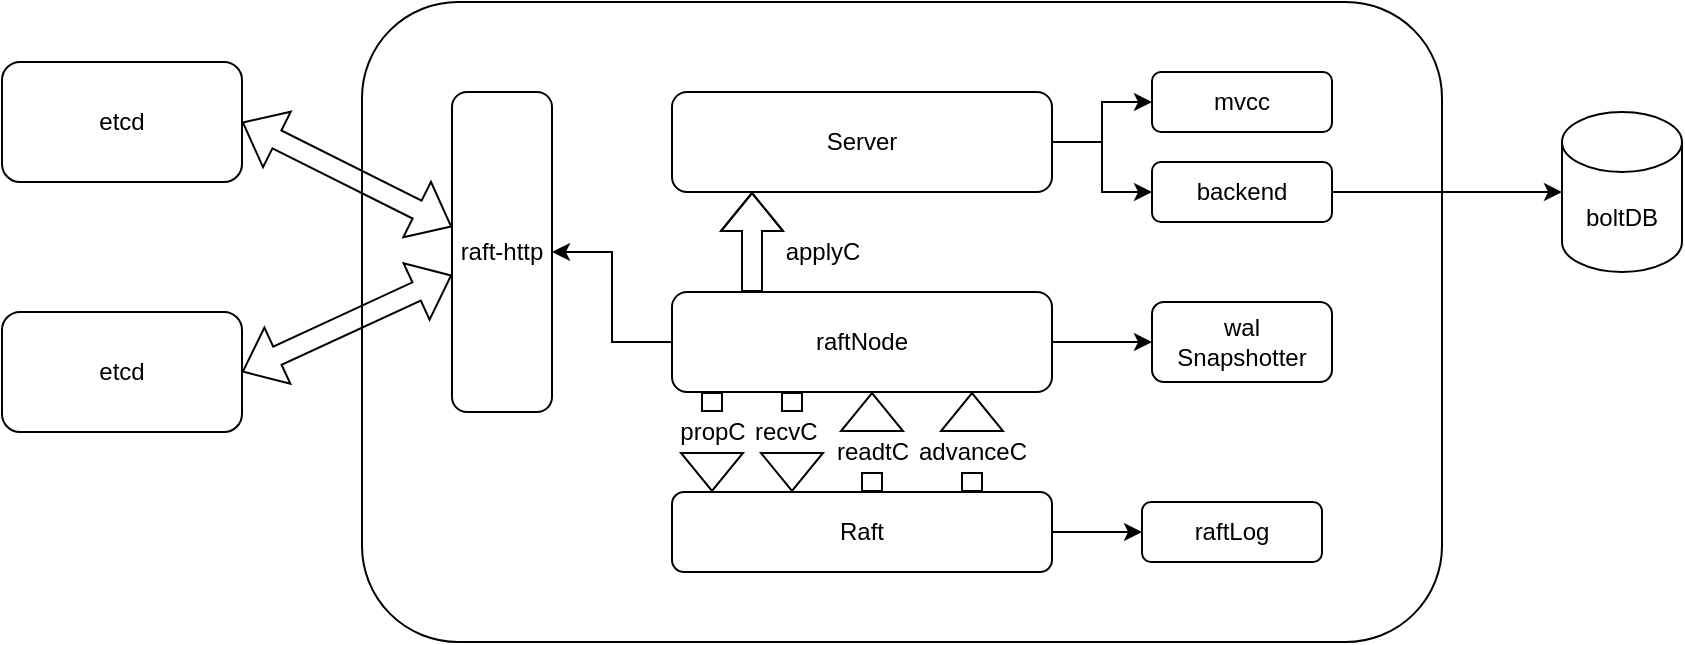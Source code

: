 <mxfile version="15.6.8" type="github">
  <diagram id="XsuQ8nR7xX_qQf-AYgwA" name="第 1 页">
    <mxGraphModel dx="981" dy="526" grid="1" gridSize="5" guides="1" tooltips="1" connect="1" arrows="1" fold="1" page="1" pageScale="1" pageWidth="827" pageHeight="1169" math="0" shadow="0">
      <root>
        <mxCell id="0" />
        <mxCell id="1" parent="0" />
        <mxCell id="WVLH2xlrgRP1fE_CVf-3-1" value="" style="rounded=1;whiteSpace=wrap;html=1;" vertex="1" parent="1">
          <mxGeometry x="375" y="145" width="540" height="320" as="geometry" />
        </mxCell>
        <mxCell id="WVLH2xlrgRP1fE_CVf-3-39" style="edgeStyle=orthogonalEdgeStyle;rounded=0;orthogonalLoop=1;jettySize=auto;html=1;exitX=1;exitY=0.5;exitDx=0;exitDy=0;" edge="1" parent="1" source="WVLH2xlrgRP1fE_CVf-3-2" target="WVLH2xlrgRP1fE_CVf-3-37">
          <mxGeometry relative="1" as="geometry">
            <Array as="points">
              <mxPoint x="745" y="215" />
              <mxPoint x="745" y="195" />
            </Array>
          </mxGeometry>
        </mxCell>
        <mxCell id="WVLH2xlrgRP1fE_CVf-3-2" value="Server" style="rounded=1;whiteSpace=wrap;html=1;" vertex="1" parent="1">
          <mxGeometry x="530" y="190" width="190" height="50" as="geometry" />
        </mxCell>
        <mxCell id="WVLH2xlrgRP1fE_CVf-3-9" style="edgeStyle=orthogonalEdgeStyle;rounded=0;orthogonalLoop=1;jettySize=auto;html=1;exitX=0;exitY=0.5;exitDx=0;exitDy=0;entryX=1;entryY=0.5;entryDx=0;entryDy=0;" edge="1" parent="1" source="WVLH2xlrgRP1fE_CVf-3-3" target="WVLH2xlrgRP1fE_CVf-3-8">
          <mxGeometry relative="1" as="geometry" />
        </mxCell>
        <mxCell id="WVLH2xlrgRP1fE_CVf-3-42" style="edgeStyle=orthogonalEdgeStyle;rounded=0;orthogonalLoop=1;jettySize=auto;html=1;exitX=1;exitY=0.5;exitDx=0;exitDy=0;entryX=0;entryY=0.5;entryDx=0;entryDy=0;" edge="1" parent="1" source="WVLH2xlrgRP1fE_CVf-3-3" target="WVLH2xlrgRP1fE_CVf-3-41">
          <mxGeometry relative="1" as="geometry" />
        </mxCell>
        <mxCell id="WVLH2xlrgRP1fE_CVf-3-3" value="raftNode" style="rounded=1;whiteSpace=wrap;html=1;" vertex="1" parent="1">
          <mxGeometry x="530" y="290" width="190" height="50" as="geometry" />
        </mxCell>
        <mxCell id="WVLH2xlrgRP1fE_CVf-3-44" style="edgeStyle=orthogonalEdgeStyle;rounded=0;orthogonalLoop=1;jettySize=auto;html=1;exitX=1;exitY=0.5;exitDx=0;exitDy=0;entryX=0;entryY=0.5;entryDx=0;entryDy=0;" edge="1" parent="1" source="WVLH2xlrgRP1fE_CVf-3-4" target="WVLH2xlrgRP1fE_CVf-3-43">
          <mxGeometry relative="1" as="geometry" />
        </mxCell>
        <mxCell id="WVLH2xlrgRP1fE_CVf-3-4" value="Raft" style="rounded=1;whiteSpace=wrap;html=1;" vertex="1" parent="1">
          <mxGeometry x="530" y="390" width="190" height="40" as="geometry" />
        </mxCell>
        <mxCell id="WVLH2xlrgRP1fE_CVf-3-8" value="raft-http" style="rounded=1;whiteSpace=wrap;html=1;" vertex="1" parent="1">
          <mxGeometry x="420" y="190" width="50" height="160" as="geometry" />
        </mxCell>
        <mxCell id="WVLH2xlrgRP1fE_CVf-3-12" value="" style="shape=flexArrow;endArrow=classic;html=1;rounded=0;startArrow=none;" edge="1" parent="1" source="WVLH2xlrgRP1fE_CVf-3-22">
          <mxGeometry width="50" height="50" relative="1" as="geometry">
            <mxPoint x="630" y="390" as="sourcePoint" />
            <mxPoint x="630" y="340" as="targetPoint" />
          </mxGeometry>
        </mxCell>
        <mxCell id="WVLH2xlrgRP1fE_CVf-3-14" value="" style="shape=flexArrow;endArrow=classic;html=1;rounded=0;" edge="1" parent="1">
          <mxGeometry width="50" height="50" relative="1" as="geometry">
            <mxPoint x="570" y="290" as="sourcePoint" />
            <mxPoint x="570" y="240" as="targetPoint" />
            <Array as="points">
              <mxPoint x="570" y="260" />
            </Array>
          </mxGeometry>
        </mxCell>
        <mxCell id="WVLH2xlrgRP1fE_CVf-3-16" value="" style="shape=flexArrow;endArrow=classic;html=1;rounded=0;startArrow=none;" edge="1" parent="1" source="WVLH2xlrgRP1fE_CVf-3-19">
          <mxGeometry width="50" height="50" relative="1" as="geometry">
            <mxPoint x="550" y="340" as="sourcePoint" />
            <mxPoint x="550" y="390" as="targetPoint" />
          </mxGeometry>
        </mxCell>
        <mxCell id="WVLH2xlrgRP1fE_CVf-3-18" value="applyC" style="text;html=1;align=center;verticalAlign=middle;resizable=0;points=[];autosize=1;strokeColor=none;fillColor=none;" vertex="1" parent="1">
          <mxGeometry x="580" y="260" width="50" height="20" as="geometry" />
        </mxCell>
        <mxCell id="WVLH2xlrgRP1fE_CVf-3-19" value="propC" style="text;html=1;align=center;verticalAlign=middle;resizable=0;points=[];autosize=1;strokeColor=none;fillColor=none;" vertex="1" parent="1">
          <mxGeometry x="525" y="350" width="50" height="20" as="geometry" />
        </mxCell>
        <mxCell id="WVLH2xlrgRP1fE_CVf-3-20" value="" style="shape=flexArrow;endArrow=none;html=1;rounded=0;" edge="1" parent="1" target="WVLH2xlrgRP1fE_CVf-3-19">
          <mxGeometry width="50" height="50" relative="1" as="geometry">
            <mxPoint x="550" y="340" as="sourcePoint" />
            <mxPoint x="550" y="390" as="targetPoint" />
          </mxGeometry>
        </mxCell>
        <mxCell id="WVLH2xlrgRP1fE_CVf-3-23" value="advanceC" style="text;html=1;align=center;verticalAlign=middle;resizable=0;points=[];autosize=1;strokeColor=none;fillColor=none;" vertex="1" parent="1">
          <mxGeometry x="645" y="360" width="70" height="20" as="geometry" />
        </mxCell>
        <mxCell id="WVLH2xlrgRP1fE_CVf-3-29" value="" style="shape=flexArrow;endArrow=classic;html=1;rounded=0;startArrow=none;" edge="1" parent="1">
          <mxGeometry width="50" height="50" relative="1" as="geometry">
            <mxPoint x="590" y="370" as="sourcePoint" />
            <mxPoint x="590" y="390" as="targetPoint" />
          </mxGeometry>
        </mxCell>
        <mxCell id="WVLH2xlrgRP1fE_CVf-3-30" value="" style="shape=flexArrow;endArrow=none;html=1;rounded=0;" edge="1" parent="1">
          <mxGeometry width="50" height="50" relative="1" as="geometry">
            <mxPoint x="590" y="340" as="sourcePoint" />
            <mxPoint x="590" y="350" as="targetPoint" />
          </mxGeometry>
        </mxCell>
        <mxCell id="WVLH2xlrgRP1fE_CVf-3-31" value="&amp;nbsp;recvC" style="text;html=1;align=center;verticalAlign=middle;resizable=0;points=[];autosize=1;strokeColor=none;fillColor=none;" vertex="1" parent="1">
          <mxGeometry x="560" y="350" width="50" height="20" as="geometry" />
        </mxCell>
        <mxCell id="WVLH2xlrgRP1fE_CVf-3-22" value="readtC" style="text;html=1;align=center;verticalAlign=middle;resizable=0;points=[];autosize=1;strokeColor=none;fillColor=none;" vertex="1" parent="1">
          <mxGeometry x="605" y="360" width="50" height="20" as="geometry" />
        </mxCell>
        <mxCell id="WVLH2xlrgRP1fE_CVf-3-32" value="" style="shape=flexArrow;endArrow=none;html=1;rounded=0;" edge="1" parent="1" target="WVLH2xlrgRP1fE_CVf-3-22">
          <mxGeometry width="50" height="50" relative="1" as="geometry">
            <mxPoint x="630" y="390" as="sourcePoint" />
            <mxPoint x="630" y="340" as="targetPoint" />
          </mxGeometry>
        </mxCell>
        <mxCell id="WVLH2xlrgRP1fE_CVf-3-35" value="" style="shape=flexArrow;endArrow=classic;html=1;rounded=0;startArrow=none;" edge="1" parent="1">
          <mxGeometry width="50" height="50" relative="1" as="geometry">
            <mxPoint x="680" y="360.0" as="sourcePoint" />
            <mxPoint x="680" y="340" as="targetPoint" />
          </mxGeometry>
        </mxCell>
        <mxCell id="WVLH2xlrgRP1fE_CVf-3-36" value="" style="shape=flexArrow;endArrow=none;html=1;rounded=0;" edge="1" parent="1">
          <mxGeometry width="50" height="50" relative="1" as="geometry">
            <mxPoint x="680" y="390.0" as="sourcePoint" />
            <mxPoint x="680" y="380.0" as="targetPoint" />
          </mxGeometry>
        </mxCell>
        <mxCell id="WVLH2xlrgRP1fE_CVf-3-37" value="mvcc" style="rounded=1;whiteSpace=wrap;html=1;" vertex="1" parent="1">
          <mxGeometry x="770" y="180" width="90" height="30" as="geometry" />
        </mxCell>
        <mxCell id="WVLH2xlrgRP1fE_CVf-3-46" style="edgeStyle=orthogonalEdgeStyle;rounded=0;orthogonalLoop=1;jettySize=auto;html=1;exitX=1;exitY=0.5;exitDx=0;exitDy=0;" edge="1" parent="1" source="WVLH2xlrgRP1fE_CVf-3-38" target="WVLH2xlrgRP1fE_CVf-3-45">
          <mxGeometry relative="1" as="geometry" />
        </mxCell>
        <mxCell id="WVLH2xlrgRP1fE_CVf-3-38" value="backend" style="rounded=1;whiteSpace=wrap;html=1;" vertex="1" parent="1">
          <mxGeometry x="770" y="225" width="90" height="30" as="geometry" />
        </mxCell>
        <mxCell id="WVLH2xlrgRP1fE_CVf-3-40" value="" style="endArrow=classic;html=1;rounded=0;exitX=1;exitY=0.5;exitDx=0;exitDy=0;entryX=0;entryY=0.5;entryDx=0;entryDy=0;" edge="1" parent="1" source="WVLH2xlrgRP1fE_CVf-3-2" target="WVLH2xlrgRP1fE_CVf-3-38">
          <mxGeometry width="50" height="50" relative="1" as="geometry">
            <mxPoint x="725" y="300" as="sourcePoint" />
            <mxPoint x="765" y="245" as="targetPoint" />
            <Array as="points">
              <mxPoint x="745" y="215" />
              <mxPoint x="745" y="240" />
            </Array>
          </mxGeometry>
        </mxCell>
        <mxCell id="WVLH2xlrgRP1fE_CVf-3-41" value="wal&lt;br&gt;Snapshotter" style="rounded=1;whiteSpace=wrap;html=1;" vertex="1" parent="1">
          <mxGeometry x="770" y="295" width="90" height="40" as="geometry" />
        </mxCell>
        <mxCell id="WVLH2xlrgRP1fE_CVf-3-43" value="raftLog" style="rounded=1;whiteSpace=wrap;html=1;" vertex="1" parent="1">
          <mxGeometry x="765" y="395" width="90" height="30" as="geometry" />
        </mxCell>
        <mxCell id="WVLH2xlrgRP1fE_CVf-3-45" value="boltDB" style="shape=cylinder3;whiteSpace=wrap;html=1;boundedLbl=1;backgroundOutline=1;size=15;" vertex="1" parent="1">
          <mxGeometry x="975" y="200" width="60" height="80" as="geometry" />
        </mxCell>
        <mxCell id="WVLH2xlrgRP1fE_CVf-3-47" value="etcd" style="rounded=1;whiteSpace=wrap;html=1;" vertex="1" parent="1">
          <mxGeometry x="195" y="175" width="120" height="60" as="geometry" />
        </mxCell>
        <mxCell id="WVLH2xlrgRP1fE_CVf-3-48" value="etcd" style="rounded=1;whiteSpace=wrap;html=1;" vertex="1" parent="1">
          <mxGeometry x="195" y="300" width="120" height="60" as="geometry" />
        </mxCell>
        <mxCell id="WVLH2xlrgRP1fE_CVf-3-49" value="" style="shape=flexArrow;endArrow=classic;startArrow=classic;html=1;rounded=0;exitX=1;exitY=0.5;exitDx=0;exitDy=0;" edge="1" parent="1" source="WVLH2xlrgRP1fE_CVf-3-48" target="WVLH2xlrgRP1fE_CVf-3-8">
          <mxGeometry width="100" height="100" relative="1" as="geometry">
            <mxPoint x="315" y="380" as="sourcePoint" />
            <mxPoint x="415" y="280" as="targetPoint" />
          </mxGeometry>
        </mxCell>
        <mxCell id="WVLH2xlrgRP1fE_CVf-3-51" value="" style="shape=flexArrow;endArrow=classic;startArrow=classic;html=1;rounded=0;exitX=1;exitY=0.5;exitDx=0;exitDy=0;" edge="1" parent="1" source="WVLH2xlrgRP1fE_CVf-3-47" target="WVLH2xlrgRP1fE_CVf-3-8">
          <mxGeometry width="100" height="100" relative="1" as="geometry">
            <mxPoint x="315" y="205" as="sourcePoint" />
            <mxPoint x="405" y="240" as="targetPoint" />
          </mxGeometry>
        </mxCell>
      </root>
    </mxGraphModel>
  </diagram>
</mxfile>
